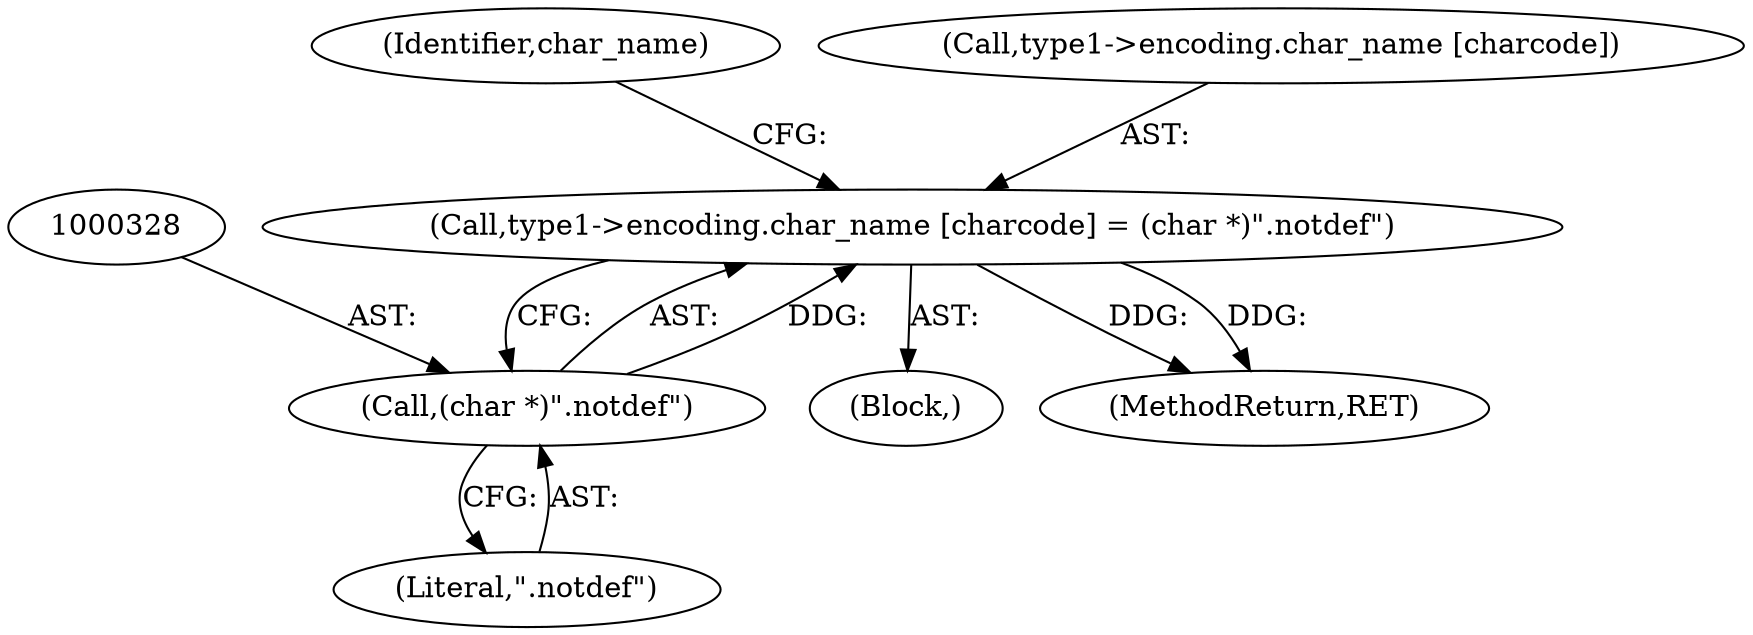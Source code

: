 digraph "0_savannah_3788187e0c396952cd7d905c6c61f3ff8e84b2b4@array" {
"1000319" [label="(Call,type1->encoding.char_name [charcode] = (char *)\".notdef\")"];
"1000327" [label="(Call,(char *)\".notdef\")"];
"1000308" [label="(Block,)"];
"1000331" [label="(Identifier,char_name)"];
"1000327" [label="(Call,(char *)\".notdef\")"];
"1000320" [label="(Call,type1->encoding.char_name [charcode])"];
"1000319" [label="(Call,type1->encoding.char_name [charcode] = (char *)\".notdef\")"];
"1000329" [label="(Literal,\".notdef\")"];
"1000452" [label="(MethodReturn,RET)"];
"1000319" -> "1000308"  [label="AST: "];
"1000319" -> "1000327"  [label="CFG: "];
"1000320" -> "1000319"  [label="AST: "];
"1000327" -> "1000319"  [label="AST: "];
"1000331" -> "1000319"  [label="CFG: "];
"1000319" -> "1000452"  [label="DDG: "];
"1000319" -> "1000452"  [label="DDG: "];
"1000327" -> "1000319"  [label="DDG: "];
"1000327" -> "1000329"  [label="CFG: "];
"1000328" -> "1000327"  [label="AST: "];
"1000329" -> "1000327"  [label="AST: "];
}
